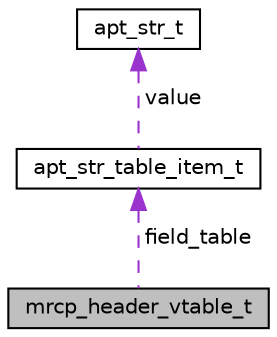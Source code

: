 digraph "mrcp_header_vtable_t"
{
  edge [fontname="Helvetica",fontsize="10",labelfontname="Helvetica",labelfontsize="10"];
  node [fontname="Helvetica",fontsize="10",shape=record];
  Node1 [label="mrcp_header_vtable_t",height=0.2,width=0.4,color="black", fillcolor="grey75", style="filled", fontcolor="black"];
  Node2 -> Node1 [dir="back",color="darkorchid3",fontsize="10",style="dashed",label=" field_table" ,fontname="Helvetica"];
  Node2 [label="apt_str_table_item_t",height=0.2,width=0.4,color="black", fillcolor="white", style="filled",URL="$structapt__str__table__item__t.html"];
  Node3 -> Node2 [dir="back",color="darkorchid3",fontsize="10",style="dashed",label=" value" ,fontname="Helvetica"];
  Node3 [label="apt_str_t",height=0.2,width=0.4,color="black", fillcolor="white", style="filled",URL="$structapt__str__t.html"];
}
